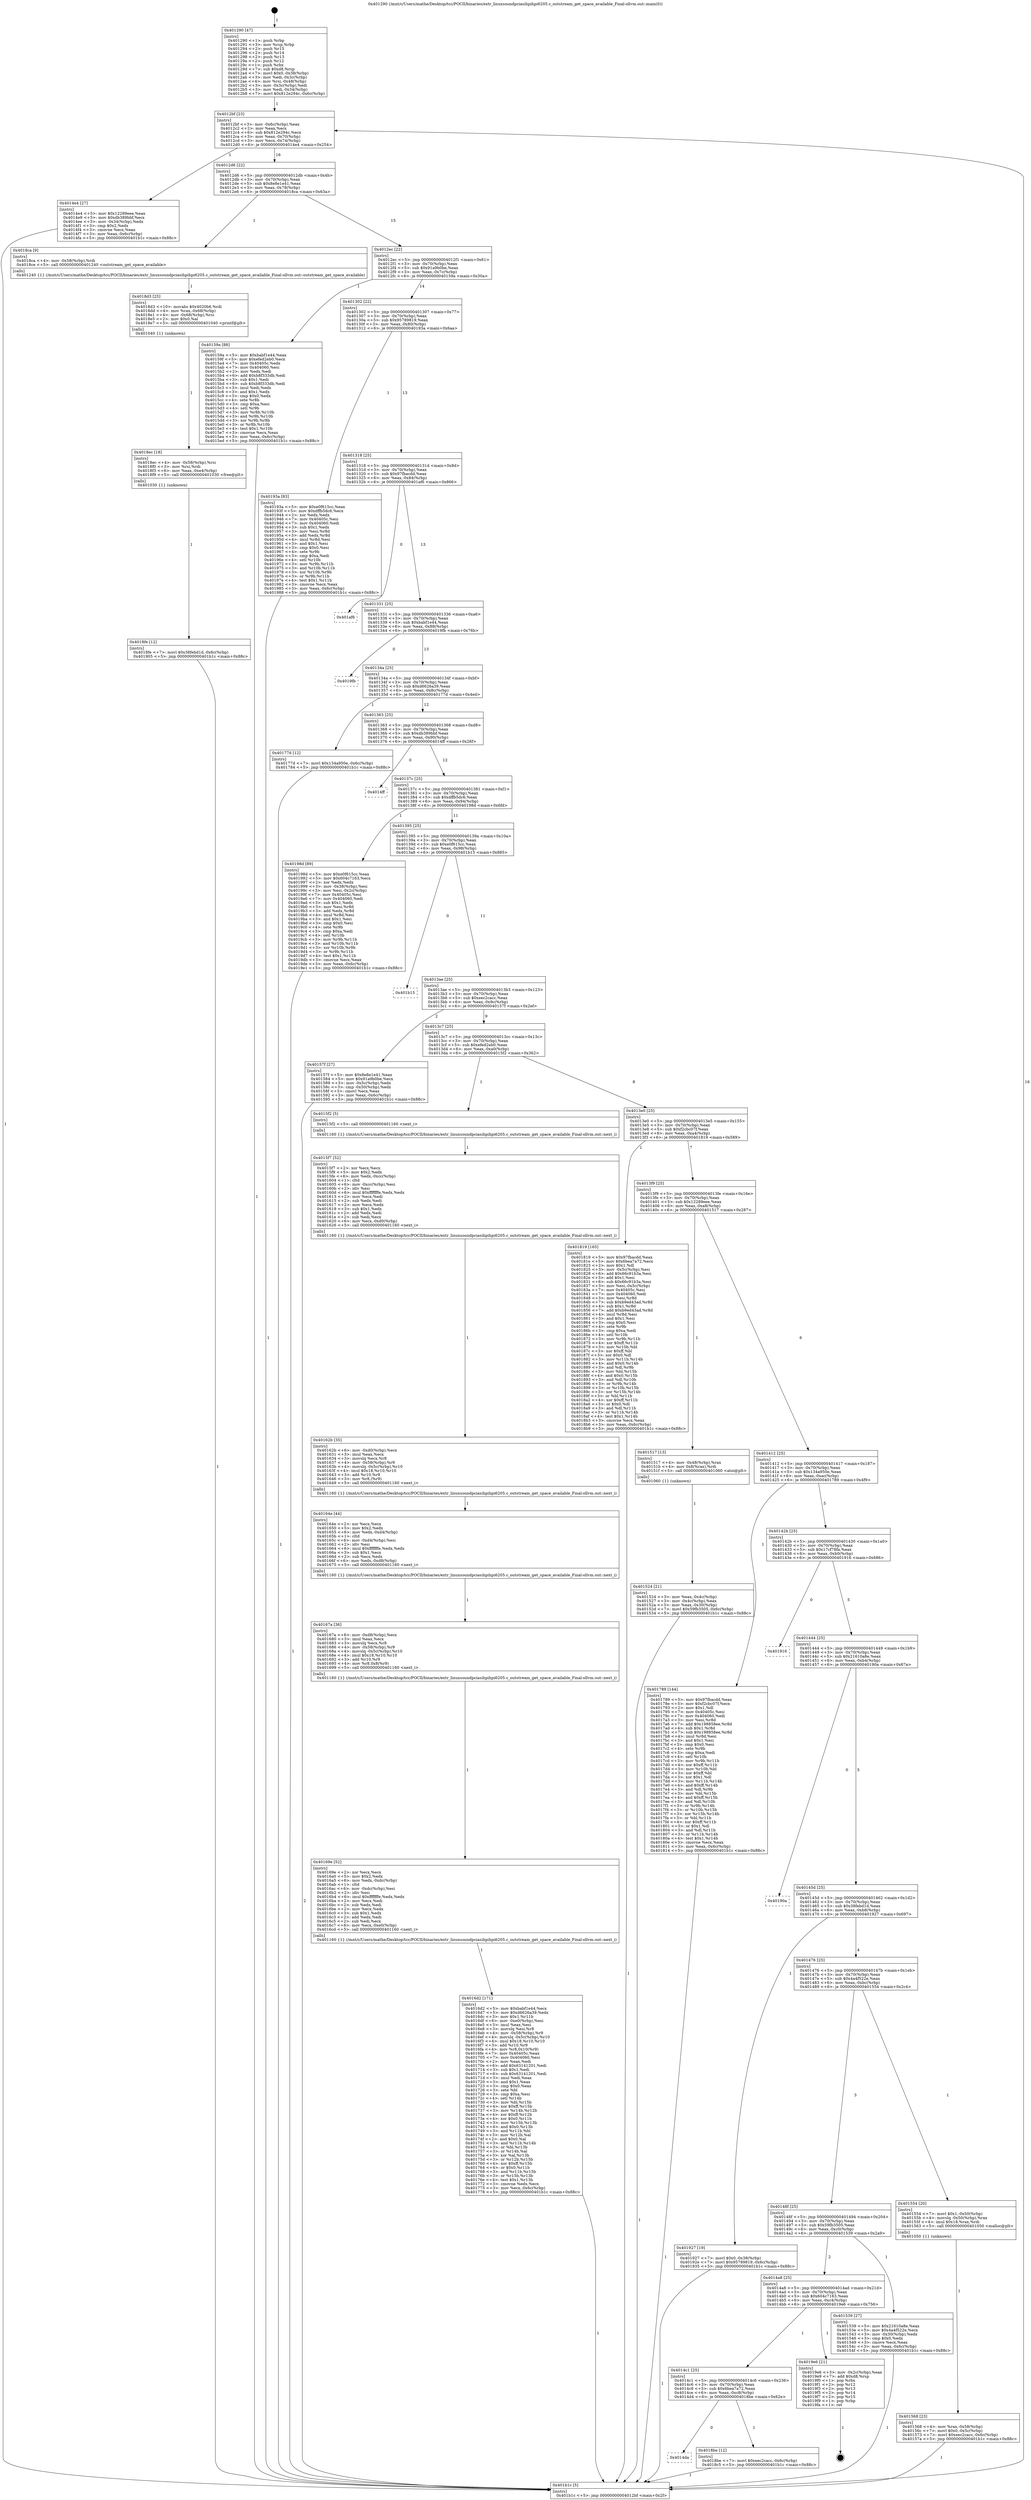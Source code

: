 digraph "0x401290" {
  label = "0x401290 (/mnt/c/Users/mathe/Desktop/tcc/POCII/binaries/extr_linuxsoundpciasihpihpi6205.c_outstream_get_space_available_Final-ollvm.out::main(0))"
  labelloc = "t"
  node[shape=record]

  Entry [label="",width=0.3,height=0.3,shape=circle,fillcolor=black,style=filled]
  "0x4012bf" [label="{
     0x4012bf [23]\l
     | [instrs]\l
     &nbsp;&nbsp;0x4012bf \<+3\>: mov -0x6c(%rbp),%eax\l
     &nbsp;&nbsp;0x4012c2 \<+2\>: mov %eax,%ecx\l
     &nbsp;&nbsp;0x4012c4 \<+6\>: sub $0x812e294c,%ecx\l
     &nbsp;&nbsp;0x4012ca \<+3\>: mov %eax,-0x70(%rbp)\l
     &nbsp;&nbsp;0x4012cd \<+3\>: mov %ecx,-0x74(%rbp)\l
     &nbsp;&nbsp;0x4012d0 \<+6\>: je 00000000004014e4 \<main+0x254\>\l
  }"]
  "0x4014e4" [label="{
     0x4014e4 [27]\l
     | [instrs]\l
     &nbsp;&nbsp;0x4014e4 \<+5\>: mov $0x12289eee,%eax\l
     &nbsp;&nbsp;0x4014e9 \<+5\>: mov $0xdb389bbf,%ecx\l
     &nbsp;&nbsp;0x4014ee \<+3\>: mov -0x34(%rbp),%edx\l
     &nbsp;&nbsp;0x4014f1 \<+3\>: cmp $0x2,%edx\l
     &nbsp;&nbsp;0x4014f4 \<+3\>: cmovne %ecx,%eax\l
     &nbsp;&nbsp;0x4014f7 \<+3\>: mov %eax,-0x6c(%rbp)\l
     &nbsp;&nbsp;0x4014fa \<+5\>: jmp 0000000000401b1c \<main+0x88c\>\l
  }"]
  "0x4012d6" [label="{
     0x4012d6 [22]\l
     | [instrs]\l
     &nbsp;&nbsp;0x4012d6 \<+5\>: jmp 00000000004012db \<main+0x4b\>\l
     &nbsp;&nbsp;0x4012db \<+3\>: mov -0x70(%rbp),%eax\l
     &nbsp;&nbsp;0x4012de \<+5\>: sub $0x8e8e1e41,%eax\l
     &nbsp;&nbsp;0x4012e3 \<+3\>: mov %eax,-0x78(%rbp)\l
     &nbsp;&nbsp;0x4012e6 \<+6\>: je 00000000004018ca \<main+0x63a\>\l
  }"]
  "0x401b1c" [label="{
     0x401b1c [5]\l
     | [instrs]\l
     &nbsp;&nbsp;0x401b1c \<+5\>: jmp 00000000004012bf \<main+0x2f\>\l
  }"]
  "0x401290" [label="{
     0x401290 [47]\l
     | [instrs]\l
     &nbsp;&nbsp;0x401290 \<+1\>: push %rbp\l
     &nbsp;&nbsp;0x401291 \<+3\>: mov %rsp,%rbp\l
     &nbsp;&nbsp;0x401294 \<+2\>: push %r15\l
     &nbsp;&nbsp;0x401296 \<+2\>: push %r14\l
     &nbsp;&nbsp;0x401298 \<+2\>: push %r13\l
     &nbsp;&nbsp;0x40129a \<+2\>: push %r12\l
     &nbsp;&nbsp;0x40129c \<+1\>: push %rbx\l
     &nbsp;&nbsp;0x40129d \<+7\>: sub $0xd8,%rsp\l
     &nbsp;&nbsp;0x4012a4 \<+7\>: movl $0x0,-0x38(%rbp)\l
     &nbsp;&nbsp;0x4012ab \<+3\>: mov %edi,-0x3c(%rbp)\l
     &nbsp;&nbsp;0x4012ae \<+4\>: mov %rsi,-0x48(%rbp)\l
     &nbsp;&nbsp;0x4012b2 \<+3\>: mov -0x3c(%rbp),%edi\l
     &nbsp;&nbsp;0x4012b5 \<+3\>: mov %edi,-0x34(%rbp)\l
     &nbsp;&nbsp;0x4012b8 \<+7\>: movl $0x812e294c,-0x6c(%rbp)\l
  }"]
  Exit [label="",width=0.3,height=0.3,shape=circle,fillcolor=black,style=filled,peripheries=2]
  "0x4018ca" [label="{
     0x4018ca [9]\l
     | [instrs]\l
     &nbsp;&nbsp;0x4018ca \<+4\>: mov -0x58(%rbp),%rdi\l
     &nbsp;&nbsp;0x4018ce \<+5\>: call 0000000000401240 \<outstream_get_space_available\>\l
     | [calls]\l
     &nbsp;&nbsp;0x401240 \{1\} (/mnt/c/Users/mathe/Desktop/tcc/POCII/binaries/extr_linuxsoundpciasihpihpi6205.c_outstream_get_space_available_Final-ollvm.out::outstream_get_space_available)\l
  }"]
  "0x4012ec" [label="{
     0x4012ec [22]\l
     | [instrs]\l
     &nbsp;&nbsp;0x4012ec \<+5\>: jmp 00000000004012f1 \<main+0x61\>\l
     &nbsp;&nbsp;0x4012f1 \<+3\>: mov -0x70(%rbp),%eax\l
     &nbsp;&nbsp;0x4012f4 \<+5\>: sub $0x91a9b0be,%eax\l
     &nbsp;&nbsp;0x4012f9 \<+3\>: mov %eax,-0x7c(%rbp)\l
     &nbsp;&nbsp;0x4012fc \<+6\>: je 000000000040159a \<main+0x30a\>\l
  }"]
  "0x4018fe" [label="{
     0x4018fe [12]\l
     | [instrs]\l
     &nbsp;&nbsp;0x4018fe \<+7\>: movl $0x38febd1d,-0x6c(%rbp)\l
     &nbsp;&nbsp;0x401905 \<+5\>: jmp 0000000000401b1c \<main+0x88c\>\l
  }"]
  "0x40159a" [label="{
     0x40159a [88]\l
     | [instrs]\l
     &nbsp;&nbsp;0x40159a \<+5\>: mov $0xbabf1e44,%eax\l
     &nbsp;&nbsp;0x40159f \<+5\>: mov $0xefed2eb0,%ecx\l
     &nbsp;&nbsp;0x4015a4 \<+7\>: mov 0x40405c,%edx\l
     &nbsp;&nbsp;0x4015ab \<+7\>: mov 0x404060,%esi\l
     &nbsp;&nbsp;0x4015b2 \<+2\>: mov %edx,%edi\l
     &nbsp;&nbsp;0x4015b4 \<+6\>: add $0xb8f333db,%edi\l
     &nbsp;&nbsp;0x4015ba \<+3\>: sub $0x1,%edi\l
     &nbsp;&nbsp;0x4015bd \<+6\>: sub $0xb8f333db,%edi\l
     &nbsp;&nbsp;0x4015c3 \<+3\>: imul %edi,%edx\l
     &nbsp;&nbsp;0x4015c6 \<+3\>: and $0x1,%edx\l
     &nbsp;&nbsp;0x4015c9 \<+3\>: cmp $0x0,%edx\l
     &nbsp;&nbsp;0x4015cc \<+4\>: sete %r8b\l
     &nbsp;&nbsp;0x4015d0 \<+3\>: cmp $0xa,%esi\l
     &nbsp;&nbsp;0x4015d3 \<+4\>: setl %r9b\l
     &nbsp;&nbsp;0x4015d7 \<+3\>: mov %r8b,%r10b\l
     &nbsp;&nbsp;0x4015da \<+3\>: and %r9b,%r10b\l
     &nbsp;&nbsp;0x4015dd \<+3\>: xor %r9b,%r8b\l
     &nbsp;&nbsp;0x4015e0 \<+3\>: or %r8b,%r10b\l
     &nbsp;&nbsp;0x4015e3 \<+4\>: test $0x1,%r10b\l
     &nbsp;&nbsp;0x4015e7 \<+3\>: cmovne %ecx,%eax\l
     &nbsp;&nbsp;0x4015ea \<+3\>: mov %eax,-0x6c(%rbp)\l
     &nbsp;&nbsp;0x4015ed \<+5\>: jmp 0000000000401b1c \<main+0x88c\>\l
  }"]
  "0x401302" [label="{
     0x401302 [22]\l
     | [instrs]\l
     &nbsp;&nbsp;0x401302 \<+5\>: jmp 0000000000401307 \<main+0x77\>\l
     &nbsp;&nbsp;0x401307 \<+3\>: mov -0x70(%rbp),%eax\l
     &nbsp;&nbsp;0x40130a \<+5\>: sub $0x95789819,%eax\l
     &nbsp;&nbsp;0x40130f \<+3\>: mov %eax,-0x80(%rbp)\l
     &nbsp;&nbsp;0x401312 \<+6\>: je 000000000040193a \<main+0x6aa\>\l
  }"]
  "0x4018ec" [label="{
     0x4018ec [18]\l
     | [instrs]\l
     &nbsp;&nbsp;0x4018ec \<+4\>: mov -0x58(%rbp),%rsi\l
     &nbsp;&nbsp;0x4018f0 \<+3\>: mov %rsi,%rdi\l
     &nbsp;&nbsp;0x4018f3 \<+6\>: mov %eax,-0xe4(%rbp)\l
     &nbsp;&nbsp;0x4018f9 \<+5\>: call 0000000000401030 \<free@plt\>\l
     | [calls]\l
     &nbsp;&nbsp;0x401030 \{1\} (unknown)\l
  }"]
  "0x40193a" [label="{
     0x40193a [83]\l
     | [instrs]\l
     &nbsp;&nbsp;0x40193a \<+5\>: mov $0xe0f615cc,%eax\l
     &nbsp;&nbsp;0x40193f \<+5\>: mov $0xdffb5dc6,%ecx\l
     &nbsp;&nbsp;0x401944 \<+2\>: xor %edx,%edx\l
     &nbsp;&nbsp;0x401946 \<+7\>: mov 0x40405c,%esi\l
     &nbsp;&nbsp;0x40194d \<+7\>: mov 0x404060,%edi\l
     &nbsp;&nbsp;0x401954 \<+3\>: sub $0x1,%edx\l
     &nbsp;&nbsp;0x401957 \<+3\>: mov %esi,%r8d\l
     &nbsp;&nbsp;0x40195a \<+3\>: add %edx,%r8d\l
     &nbsp;&nbsp;0x40195d \<+4\>: imul %r8d,%esi\l
     &nbsp;&nbsp;0x401961 \<+3\>: and $0x1,%esi\l
     &nbsp;&nbsp;0x401964 \<+3\>: cmp $0x0,%esi\l
     &nbsp;&nbsp;0x401967 \<+4\>: sete %r9b\l
     &nbsp;&nbsp;0x40196b \<+3\>: cmp $0xa,%edi\l
     &nbsp;&nbsp;0x40196e \<+4\>: setl %r10b\l
     &nbsp;&nbsp;0x401972 \<+3\>: mov %r9b,%r11b\l
     &nbsp;&nbsp;0x401975 \<+3\>: and %r10b,%r11b\l
     &nbsp;&nbsp;0x401978 \<+3\>: xor %r10b,%r9b\l
     &nbsp;&nbsp;0x40197b \<+3\>: or %r9b,%r11b\l
     &nbsp;&nbsp;0x40197e \<+4\>: test $0x1,%r11b\l
     &nbsp;&nbsp;0x401982 \<+3\>: cmovne %ecx,%eax\l
     &nbsp;&nbsp;0x401985 \<+3\>: mov %eax,-0x6c(%rbp)\l
     &nbsp;&nbsp;0x401988 \<+5\>: jmp 0000000000401b1c \<main+0x88c\>\l
  }"]
  "0x401318" [label="{
     0x401318 [25]\l
     | [instrs]\l
     &nbsp;&nbsp;0x401318 \<+5\>: jmp 000000000040131d \<main+0x8d\>\l
     &nbsp;&nbsp;0x40131d \<+3\>: mov -0x70(%rbp),%eax\l
     &nbsp;&nbsp;0x401320 \<+5\>: sub $0x97fbacdd,%eax\l
     &nbsp;&nbsp;0x401325 \<+6\>: mov %eax,-0x84(%rbp)\l
     &nbsp;&nbsp;0x40132b \<+6\>: je 0000000000401af6 \<main+0x866\>\l
  }"]
  "0x4018d3" [label="{
     0x4018d3 [25]\l
     | [instrs]\l
     &nbsp;&nbsp;0x4018d3 \<+10\>: movabs $0x4020b6,%rdi\l
     &nbsp;&nbsp;0x4018dd \<+4\>: mov %rax,-0x68(%rbp)\l
     &nbsp;&nbsp;0x4018e1 \<+4\>: mov -0x68(%rbp),%rsi\l
     &nbsp;&nbsp;0x4018e5 \<+2\>: mov $0x0,%al\l
     &nbsp;&nbsp;0x4018e7 \<+5\>: call 0000000000401040 \<printf@plt\>\l
     | [calls]\l
     &nbsp;&nbsp;0x401040 \{1\} (unknown)\l
  }"]
  "0x401af6" [label="{
     0x401af6\l
  }", style=dashed]
  "0x401331" [label="{
     0x401331 [25]\l
     | [instrs]\l
     &nbsp;&nbsp;0x401331 \<+5\>: jmp 0000000000401336 \<main+0xa6\>\l
     &nbsp;&nbsp;0x401336 \<+3\>: mov -0x70(%rbp),%eax\l
     &nbsp;&nbsp;0x401339 \<+5\>: sub $0xbabf1e44,%eax\l
     &nbsp;&nbsp;0x40133e \<+6\>: mov %eax,-0x88(%rbp)\l
     &nbsp;&nbsp;0x401344 \<+6\>: je 00000000004019fb \<main+0x76b\>\l
  }"]
  "0x4014da" [label="{
     0x4014da\l
  }", style=dashed]
  "0x4019fb" [label="{
     0x4019fb\l
  }", style=dashed]
  "0x40134a" [label="{
     0x40134a [25]\l
     | [instrs]\l
     &nbsp;&nbsp;0x40134a \<+5\>: jmp 000000000040134f \<main+0xbf\>\l
     &nbsp;&nbsp;0x40134f \<+3\>: mov -0x70(%rbp),%eax\l
     &nbsp;&nbsp;0x401352 \<+5\>: sub $0xd6626a39,%eax\l
     &nbsp;&nbsp;0x401357 \<+6\>: mov %eax,-0x8c(%rbp)\l
     &nbsp;&nbsp;0x40135d \<+6\>: je 000000000040177d \<main+0x4ed\>\l
  }"]
  "0x4018be" [label="{
     0x4018be [12]\l
     | [instrs]\l
     &nbsp;&nbsp;0x4018be \<+7\>: movl $0xeec2cacc,-0x6c(%rbp)\l
     &nbsp;&nbsp;0x4018c5 \<+5\>: jmp 0000000000401b1c \<main+0x88c\>\l
  }"]
  "0x40177d" [label="{
     0x40177d [12]\l
     | [instrs]\l
     &nbsp;&nbsp;0x40177d \<+7\>: movl $0x134a950e,-0x6c(%rbp)\l
     &nbsp;&nbsp;0x401784 \<+5\>: jmp 0000000000401b1c \<main+0x88c\>\l
  }"]
  "0x401363" [label="{
     0x401363 [25]\l
     | [instrs]\l
     &nbsp;&nbsp;0x401363 \<+5\>: jmp 0000000000401368 \<main+0xd8\>\l
     &nbsp;&nbsp;0x401368 \<+3\>: mov -0x70(%rbp),%eax\l
     &nbsp;&nbsp;0x40136b \<+5\>: sub $0xdb389bbf,%eax\l
     &nbsp;&nbsp;0x401370 \<+6\>: mov %eax,-0x90(%rbp)\l
     &nbsp;&nbsp;0x401376 \<+6\>: je 00000000004014ff \<main+0x26f\>\l
  }"]
  "0x4014c1" [label="{
     0x4014c1 [25]\l
     | [instrs]\l
     &nbsp;&nbsp;0x4014c1 \<+5\>: jmp 00000000004014c6 \<main+0x236\>\l
     &nbsp;&nbsp;0x4014c6 \<+3\>: mov -0x70(%rbp),%eax\l
     &nbsp;&nbsp;0x4014c9 \<+5\>: sub $0x6bea7a72,%eax\l
     &nbsp;&nbsp;0x4014ce \<+6\>: mov %eax,-0xc8(%rbp)\l
     &nbsp;&nbsp;0x4014d4 \<+6\>: je 00000000004018be \<main+0x62e\>\l
  }"]
  "0x4014ff" [label="{
     0x4014ff\l
  }", style=dashed]
  "0x40137c" [label="{
     0x40137c [25]\l
     | [instrs]\l
     &nbsp;&nbsp;0x40137c \<+5\>: jmp 0000000000401381 \<main+0xf1\>\l
     &nbsp;&nbsp;0x401381 \<+3\>: mov -0x70(%rbp),%eax\l
     &nbsp;&nbsp;0x401384 \<+5\>: sub $0xdffb5dc6,%eax\l
     &nbsp;&nbsp;0x401389 \<+6\>: mov %eax,-0x94(%rbp)\l
     &nbsp;&nbsp;0x40138f \<+6\>: je 000000000040198d \<main+0x6fd\>\l
  }"]
  "0x4019e6" [label="{
     0x4019e6 [21]\l
     | [instrs]\l
     &nbsp;&nbsp;0x4019e6 \<+3\>: mov -0x2c(%rbp),%eax\l
     &nbsp;&nbsp;0x4019e9 \<+7\>: add $0xd8,%rsp\l
     &nbsp;&nbsp;0x4019f0 \<+1\>: pop %rbx\l
     &nbsp;&nbsp;0x4019f1 \<+2\>: pop %r12\l
     &nbsp;&nbsp;0x4019f3 \<+2\>: pop %r13\l
     &nbsp;&nbsp;0x4019f5 \<+2\>: pop %r14\l
     &nbsp;&nbsp;0x4019f7 \<+2\>: pop %r15\l
     &nbsp;&nbsp;0x4019f9 \<+1\>: pop %rbp\l
     &nbsp;&nbsp;0x4019fa \<+1\>: ret\l
  }"]
  "0x40198d" [label="{
     0x40198d [89]\l
     | [instrs]\l
     &nbsp;&nbsp;0x40198d \<+5\>: mov $0xe0f615cc,%eax\l
     &nbsp;&nbsp;0x401992 \<+5\>: mov $0x604c7163,%ecx\l
     &nbsp;&nbsp;0x401997 \<+2\>: xor %edx,%edx\l
     &nbsp;&nbsp;0x401999 \<+3\>: mov -0x38(%rbp),%esi\l
     &nbsp;&nbsp;0x40199c \<+3\>: mov %esi,-0x2c(%rbp)\l
     &nbsp;&nbsp;0x40199f \<+7\>: mov 0x40405c,%esi\l
     &nbsp;&nbsp;0x4019a6 \<+7\>: mov 0x404060,%edi\l
     &nbsp;&nbsp;0x4019ad \<+3\>: sub $0x1,%edx\l
     &nbsp;&nbsp;0x4019b0 \<+3\>: mov %esi,%r8d\l
     &nbsp;&nbsp;0x4019b3 \<+3\>: add %edx,%r8d\l
     &nbsp;&nbsp;0x4019b6 \<+4\>: imul %r8d,%esi\l
     &nbsp;&nbsp;0x4019ba \<+3\>: and $0x1,%esi\l
     &nbsp;&nbsp;0x4019bd \<+3\>: cmp $0x0,%esi\l
     &nbsp;&nbsp;0x4019c0 \<+4\>: sete %r9b\l
     &nbsp;&nbsp;0x4019c4 \<+3\>: cmp $0xa,%edi\l
     &nbsp;&nbsp;0x4019c7 \<+4\>: setl %r10b\l
     &nbsp;&nbsp;0x4019cb \<+3\>: mov %r9b,%r11b\l
     &nbsp;&nbsp;0x4019ce \<+3\>: and %r10b,%r11b\l
     &nbsp;&nbsp;0x4019d1 \<+3\>: xor %r10b,%r9b\l
     &nbsp;&nbsp;0x4019d4 \<+3\>: or %r9b,%r11b\l
     &nbsp;&nbsp;0x4019d7 \<+4\>: test $0x1,%r11b\l
     &nbsp;&nbsp;0x4019db \<+3\>: cmovne %ecx,%eax\l
     &nbsp;&nbsp;0x4019de \<+3\>: mov %eax,-0x6c(%rbp)\l
     &nbsp;&nbsp;0x4019e1 \<+5\>: jmp 0000000000401b1c \<main+0x88c\>\l
  }"]
  "0x401395" [label="{
     0x401395 [25]\l
     | [instrs]\l
     &nbsp;&nbsp;0x401395 \<+5\>: jmp 000000000040139a \<main+0x10a\>\l
     &nbsp;&nbsp;0x40139a \<+3\>: mov -0x70(%rbp),%eax\l
     &nbsp;&nbsp;0x40139d \<+5\>: sub $0xe0f615cc,%eax\l
     &nbsp;&nbsp;0x4013a2 \<+6\>: mov %eax,-0x98(%rbp)\l
     &nbsp;&nbsp;0x4013a8 \<+6\>: je 0000000000401b15 \<main+0x885\>\l
  }"]
  "0x4016d2" [label="{
     0x4016d2 [171]\l
     | [instrs]\l
     &nbsp;&nbsp;0x4016d2 \<+5\>: mov $0xbabf1e44,%ecx\l
     &nbsp;&nbsp;0x4016d7 \<+5\>: mov $0xd6626a39,%edx\l
     &nbsp;&nbsp;0x4016dc \<+3\>: mov $0x1,%r11b\l
     &nbsp;&nbsp;0x4016df \<+6\>: mov -0xe0(%rbp),%esi\l
     &nbsp;&nbsp;0x4016e5 \<+3\>: imul %eax,%esi\l
     &nbsp;&nbsp;0x4016e8 \<+3\>: movslq %esi,%r8\l
     &nbsp;&nbsp;0x4016eb \<+4\>: mov -0x58(%rbp),%r9\l
     &nbsp;&nbsp;0x4016ef \<+4\>: movslq -0x5c(%rbp),%r10\l
     &nbsp;&nbsp;0x4016f3 \<+4\>: imul $0x18,%r10,%r10\l
     &nbsp;&nbsp;0x4016f7 \<+3\>: add %r10,%r9\l
     &nbsp;&nbsp;0x4016fa \<+4\>: mov %r8,0x10(%r9)\l
     &nbsp;&nbsp;0x4016fe \<+7\>: mov 0x40405c,%eax\l
     &nbsp;&nbsp;0x401705 \<+7\>: mov 0x404060,%esi\l
     &nbsp;&nbsp;0x40170c \<+2\>: mov %eax,%edi\l
     &nbsp;&nbsp;0x40170e \<+6\>: add $0x63141201,%edi\l
     &nbsp;&nbsp;0x401714 \<+3\>: sub $0x1,%edi\l
     &nbsp;&nbsp;0x401717 \<+6\>: sub $0x63141201,%edi\l
     &nbsp;&nbsp;0x40171d \<+3\>: imul %edi,%eax\l
     &nbsp;&nbsp;0x401720 \<+3\>: and $0x1,%eax\l
     &nbsp;&nbsp;0x401723 \<+3\>: cmp $0x0,%eax\l
     &nbsp;&nbsp;0x401726 \<+3\>: sete %bl\l
     &nbsp;&nbsp;0x401729 \<+3\>: cmp $0xa,%esi\l
     &nbsp;&nbsp;0x40172c \<+4\>: setl %r14b\l
     &nbsp;&nbsp;0x401730 \<+3\>: mov %bl,%r15b\l
     &nbsp;&nbsp;0x401733 \<+4\>: xor $0xff,%r15b\l
     &nbsp;&nbsp;0x401737 \<+3\>: mov %r14b,%r12b\l
     &nbsp;&nbsp;0x40173a \<+4\>: xor $0xff,%r12b\l
     &nbsp;&nbsp;0x40173e \<+4\>: xor $0x0,%r11b\l
     &nbsp;&nbsp;0x401742 \<+3\>: mov %r15b,%r13b\l
     &nbsp;&nbsp;0x401745 \<+4\>: and $0x0,%r13b\l
     &nbsp;&nbsp;0x401749 \<+3\>: and %r11b,%bl\l
     &nbsp;&nbsp;0x40174c \<+3\>: mov %r12b,%al\l
     &nbsp;&nbsp;0x40174f \<+2\>: and $0x0,%al\l
     &nbsp;&nbsp;0x401751 \<+3\>: and %r11b,%r14b\l
     &nbsp;&nbsp;0x401754 \<+3\>: or %bl,%r13b\l
     &nbsp;&nbsp;0x401757 \<+3\>: or %r14b,%al\l
     &nbsp;&nbsp;0x40175a \<+3\>: xor %al,%r13b\l
     &nbsp;&nbsp;0x40175d \<+3\>: or %r12b,%r15b\l
     &nbsp;&nbsp;0x401760 \<+4\>: xor $0xff,%r15b\l
     &nbsp;&nbsp;0x401764 \<+4\>: or $0x0,%r11b\l
     &nbsp;&nbsp;0x401768 \<+3\>: and %r11b,%r15b\l
     &nbsp;&nbsp;0x40176b \<+3\>: or %r15b,%r13b\l
     &nbsp;&nbsp;0x40176e \<+4\>: test $0x1,%r13b\l
     &nbsp;&nbsp;0x401772 \<+3\>: cmovne %edx,%ecx\l
     &nbsp;&nbsp;0x401775 \<+3\>: mov %ecx,-0x6c(%rbp)\l
     &nbsp;&nbsp;0x401778 \<+5\>: jmp 0000000000401b1c \<main+0x88c\>\l
  }"]
  "0x401b15" [label="{
     0x401b15\l
  }", style=dashed]
  "0x4013ae" [label="{
     0x4013ae [25]\l
     | [instrs]\l
     &nbsp;&nbsp;0x4013ae \<+5\>: jmp 00000000004013b3 \<main+0x123\>\l
     &nbsp;&nbsp;0x4013b3 \<+3\>: mov -0x70(%rbp),%eax\l
     &nbsp;&nbsp;0x4013b6 \<+5\>: sub $0xeec2cacc,%eax\l
     &nbsp;&nbsp;0x4013bb \<+6\>: mov %eax,-0x9c(%rbp)\l
     &nbsp;&nbsp;0x4013c1 \<+6\>: je 000000000040157f \<main+0x2ef\>\l
  }"]
  "0x40169e" [label="{
     0x40169e [52]\l
     | [instrs]\l
     &nbsp;&nbsp;0x40169e \<+2\>: xor %ecx,%ecx\l
     &nbsp;&nbsp;0x4016a0 \<+5\>: mov $0x2,%edx\l
     &nbsp;&nbsp;0x4016a5 \<+6\>: mov %edx,-0xdc(%rbp)\l
     &nbsp;&nbsp;0x4016ab \<+1\>: cltd\l
     &nbsp;&nbsp;0x4016ac \<+6\>: mov -0xdc(%rbp),%esi\l
     &nbsp;&nbsp;0x4016b2 \<+2\>: idiv %esi\l
     &nbsp;&nbsp;0x4016b4 \<+6\>: imul $0xfffffffe,%edx,%edx\l
     &nbsp;&nbsp;0x4016ba \<+2\>: mov %ecx,%edi\l
     &nbsp;&nbsp;0x4016bc \<+2\>: sub %edx,%edi\l
     &nbsp;&nbsp;0x4016be \<+2\>: mov %ecx,%edx\l
     &nbsp;&nbsp;0x4016c0 \<+3\>: sub $0x1,%edx\l
     &nbsp;&nbsp;0x4016c3 \<+2\>: add %edx,%edi\l
     &nbsp;&nbsp;0x4016c5 \<+2\>: sub %edi,%ecx\l
     &nbsp;&nbsp;0x4016c7 \<+6\>: mov %ecx,-0xe0(%rbp)\l
     &nbsp;&nbsp;0x4016cd \<+5\>: call 0000000000401160 \<next_i\>\l
     | [calls]\l
     &nbsp;&nbsp;0x401160 \{1\} (/mnt/c/Users/mathe/Desktop/tcc/POCII/binaries/extr_linuxsoundpciasihpihpi6205.c_outstream_get_space_available_Final-ollvm.out::next_i)\l
  }"]
  "0x40157f" [label="{
     0x40157f [27]\l
     | [instrs]\l
     &nbsp;&nbsp;0x40157f \<+5\>: mov $0x8e8e1e41,%eax\l
     &nbsp;&nbsp;0x401584 \<+5\>: mov $0x91a9b0be,%ecx\l
     &nbsp;&nbsp;0x401589 \<+3\>: mov -0x5c(%rbp),%edx\l
     &nbsp;&nbsp;0x40158c \<+3\>: cmp -0x50(%rbp),%edx\l
     &nbsp;&nbsp;0x40158f \<+3\>: cmovl %ecx,%eax\l
     &nbsp;&nbsp;0x401592 \<+3\>: mov %eax,-0x6c(%rbp)\l
     &nbsp;&nbsp;0x401595 \<+5\>: jmp 0000000000401b1c \<main+0x88c\>\l
  }"]
  "0x4013c7" [label="{
     0x4013c7 [25]\l
     | [instrs]\l
     &nbsp;&nbsp;0x4013c7 \<+5\>: jmp 00000000004013cc \<main+0x13c\>\l
     &nbsp;&nbsp;0x4013cc \<+3\>: mov -0x70(%rbp),%eax\l
     &nbsp;&nbsp;0x4013cf \<+5\>: sub $0xefed2eb0,%eax\l
     &nbsp;&nbsp;0x4013d4 \<+6\>: mov %eax,-0xa0(%rbp)\l
     &nbsp;&nbsp;0x4013da \<+6\>: je 00000000004015f2 \<main+0x362\>\l
  }"]
  "0x40167a" [label="{
     0x40167a [36]\l
     | [instrs]\l
     &nbsp;&nbsp;0x40167a \<+6\>: mov -0xd8(%rbp),%ecx\l
     &nbsp;&nbsp;0x401680 \<+3\>: imul %eax,%ecx\l
     &nbsp;&nbsp;0x401683 \<+3\>: movslq %ecx,%r8\l
     &nbsp;&nbsp;0x401686 \<+4\>: mov -0x58(%rbp),%r9\l
     &nbsp;&nbsp;0x40168a \<+4\>: movslq -0x5c(%rbp),%r10\l
     &nbsp;&nbsp;0x40168e \<+4\>: imul $0x18,%r10,%r10\l
     &nbsp;&nbsp;0x401692 \<+3\>: add %r10,%r9\l
     &nbsp;&nbsp;0x401695 \<+4\>: mov %r8,0x8(%r9)\l
     &nbsp;&nbsp;0x401699 \<+5\>: call 0000000000401160 \<next_i\>\l
     | [calls]\l
     &nbsp;&nbsp;0x401160 \{1\} (/mnt/c/Users/mathe/Desktop/tcc/POCII/binaries/extr_linuxsoundpciasihpihpi6205.c_outstream_get_space_available_Final-ollvm.out::next_i)\l
  }"]
  "0x4015f2" [label="{
     0x4015f2 [5]\l
     | [instrs]\l
     &nbsp;&nbsp;0x4015f2 \<+5\>: call 0000000000401160 \<next_i\>\l
     | [calls]\l
     &nbsp;&nbsp;0x401160 \{1\} (/mnt/c/Users/mathe/Desktop/tcc/POCII/binaries/extr_linuxsoundpciasihpihpi6205.c_outstream_get_space_available_Final-ollvm.out::next_i)\l
  }"]
  "0x4013e0" [label="{
     0x4013e0 [25]\l
     | [instrs]\l
     &nbsp;&nbsp;0x4013e0 \<+5\>: jmp 00000000004013e5 \<main+0x155\>\l
     &nbsp;&nbsp;0x4013e5 \<+3\>: mov -0x70(%rbp),%eax\l
     &nbsp;&nbsp;0x4013e8 \<+5\>: sub $0xf2cbc07f,%eax\l
     &nbsp;&nbsp;0x4013ed \<+6\>: mov %eax,-0xa4(%rbp)\l
     &nbsp;&nbsp;0x4013f3 \<+6\>: je 0000000000401819 \<main+0x589\>\l
  }"]
  "0x40164e" [label="{
     0x40164e [44]\l
     | [instrs]\l
     &nbsp;&nbsp;0x40164e \<+2\>: xor %ecx,%ecx\l
     &nbsp;&nbsp;0x401650 \<+5\>: mov $0x2,%edx\l
     &nbsp;&nbsp;0x401655 \<+6\>: mov %edx,-0xd4(%rbp)\l
     &nbsp;&nbsp;0x40165b \<+1\>: cltd\l
     &nbsp;&nbsp;0x40165c \<+6\>: mov -0xd4(%rbp),%esi\l
     &nbsp;&nbsp;0x401662 \<+2\>: idiv %esi\l
     &nbsp;&nbsp;0x401664 \<+6\>: imul $0xfffffffe,%edx,%edx\l
     &nbsp;&nbsp;0x40166a \<+3\>: sub $0x1,%ecx\l
     &nbsp;&nbsp;0x40166d \<+2\>: sub %ecx,%edx\l
     &nbsp;&nbsp;0x40166f \<+6\>: mov %edx,-0xd8(%rbp)\l
     &nbsp;&nbsp;0x401675 \<+5\>: call 0000000000401160 \<next_i\>\l
     | [calls]\l
     &nbsp;&nbsp;0x401160 \{1\} (/mnt/c/Users/mathe/Desktop/tcc/POCII/binaries/extr_linuxsoundpciasihpihpi6205.c_outstream_get_space_available_Final-ollvm.out::next_i)\l
  }"]
  "0x401819" [label="{
     0x401819 [165]\l
     | [instrs]\l
     &nbsp;&nbsp;0x401819 \<+5\>: mov $0x97fbacdd,%eax\l
     &nbsp;&nbsp;0x40181e \<+5\>: mov $0x6bea7a72,%ecx\l
     &nbsp;&nbsp;0x401823 \<+2\>: mov $0x1,%dl\l
     &nbsp;&nbsp;0x401825 \<+3\>: mov -0x5c(%rbp),%esi\l
     &nbsp;&nbsp;0x401828 \<+6\>: add $0x66c91b3a,%esi\l
     &nbsp;&nbsp;0x40182e \<+3\>: add $0x1,%esi\l
     &nbsp;&nbsp;0x401831 \<+6\>: sub $0x66c91b3a,%esi\l
     &nbsp;&nbsp;0x401837 \<+3\>: mov %esi,-0x5c(%rbp)\l
     &nbsp;&nbsp;0x40183a \<+7\>: mov 0x40405c,%esi\l
     &nbsp;&nbsp;0x401841 \<+7\>: mov 0x404060,%edi\l
     &nbsp;&nbsp;0x401848 \<+3\>: mov %esi,%r8d\l
     &nbsp;&nbsp;0x40184b \<+7\>: sub $0xb9ed43ad,%r8d\l
     &nbsp;&nbsp;0x401852 \<+4\>: sub $0x1,%r8d\l
     &nbsp;&nbsp;0x401856 \<+7\>: add $0xb9ed43ad,%r8d\l
     &nbsp;&nbsp;0x40185d \<+4\>: imul %r8d,%esi\l
     &nbsp;&nbsp;0x401861 \<+3\>: and $0x1,%esi\l
     &nbsp;&nbsp;0x401864 \<+3\>: cmp $0x0,%esi\l
     &nbsp;&nbsp;0x401867 \<+4\>: sete %r9b\l
     &nbsp;&nbsp;0x40186b \<+3\>: cmp $0xa,%edi\l
     &nbsp;&nbsp;0x40186e \<+4\>: setl %r10b\l
     &nbsp;&nbsp;0x401872 \<+3\>: mov %r9b,%r11b\l
     &nbsp;&nbsp;0x401875 \<+4\>: xor $0xff,%r11b\l
     &nbsp;&nbsp;0x401879 \<+3\>: mov %r10b,%bl\l
     &nbsp;&nbsp;0x40187c \<+3\>: xor $0xff,%bl\l
     &nbsp;&nbsp;0x40187f \<+3\>: xor $0x0,%dl\l
     &nbsp;&nbsp;0x401882 \<+3\>: mov %r11b,%r14b\l
     &nbsp;&nbsp;0x401885 \<+4\>: and $0x0,%r14b\l
     &nbsp;&nbsp;0x401889 \<+3\>: and %dl,%r9b\l
     &nbsp;&nbsp;0x40188c \<+3\>: mov %bl,%r15b\l
     &nbsp;&nbsp;0x40188f \<+4\>: and $0x0,%r15b\l
     &nbsp;&nbsp;0x401893 \<+3\>: and %dl,%r10b\l
     &nbsp;&nbsp;0x401896 \<+3\>: or %r9b,%r14b\l
     &nbsp;&nbsp;0x401899 \<+3\>: or %r10b,%r15b\l
     &nbsp;&nbsp;0x40189c \<+3\>: xor %r15b,%r14b\l
     &nbsp;&nbsp;0x40189f \<+3\>: or %bl,%r11b\l
     &nbsp;&nbsp;0x4018a2 \<+4\>: xor $0xff,%r11b\l
     &nbsp;&nbsp;0x4018a6 \<+3\>: or $0x0,%dl\l
     &nbsp;&nbsp;0x4018a9 \<+3\>: and %dl,%r11b\l
     &nbsp;&nbsp;0x4018ac \<+3\>: or %r11b,%r14b\l
     &nbsp;&nbsp;0x4018af \<+4\>: test $0x1,%r14b\l
     &nbsp;&nbsp;0x4018b3 \<+3\>: cmovne %ecx,%eax\l
     &nbsp;&nbsp;0x4018b6 \<+3\>: mov %eax,-0x6c(%rbp)\l
     &nbsp;&nbsp;0x4018b9 \<+5\>: jmp 0000000000401b1c \<main+0x88c\>\l
  }"]
  "0x4013f9" [label="{
     0x4013f9 [25]\l
     | [instrs]\l
     &nbsp;&nbsp;0x4013f9 \<+5\>: jmp 00000000004013fe \<main+0x16e\>\l
     &nbsp;&nbsp;0x4013fe \<+3\>: mov -0x70(%rbp),%eax\l
     &nbsp;&nbsp;0x401401 \<+5\>: sub $0x12289eee,%eax\l
     &nbsp;&nbsp;0x401406 \<+6\>: mov %eax,-0xa8(%rbp)\l
     &nbsp;&nbsp;0x40140c \<+6\>: je 0000000000401517 \<main+0x287\>\l
  }"]
  "0x40162b" [label="{
     0x40162b [35]\l
     | [instrs]\l
     &nbsp;&nbsp;0x40162b \<+6\>: mov -0xd0(%rbp),%ecx\l
     &nbsp;&nbsp;0x401631 \<+3\>: imul %eax,%ecx\l
     &nbsp;&nbsp;0x401634 \<+3\>: movslq %ecx,%r8\l
     &nbsp;&nbsp;0x401637 \<+4\>: mov -0x58(%rbp),%r9\l
     &nbsp;&nbsp;0x40163b \<+4\>: movslq -0x5c(%rbp),%r10\l
     &nbsp;&nbsp;0x40163f \<+4\>: imul $0x18,%r10,%r10\l
     &nbsp;&nbsp;0x401643 \<+3\>: add %r10,%r9\l
     &nbsp;&nbsp;0x401646 \<+3\>: mov %r8,(%r9)\l
     &nbsp;&nbsp;0x401649 \<+5\>: call 0000000000401160 \<next_i\>\l
     | [calls]\l
     &nbsp;&nbsp;0x401160 \{1\} (/mnt/c/Users/mathe/Desktop/tcc/POCII/binaries/extr_linuxsoundpciasihpihpi6205.c_outstream_get_space_available_Final-ollvm.out::next_i)\l
  }"]
  "0x401517" [label="{
     0x401517 [13]\l
     | [instrs]\l
     &nbsp;&nbsp;0x401517 \<+4\>: mov -0x48(%rbp),%rax\l
     &nbsp;&nbsp;0x40151b \<+4\>: mov 0x8(%rax),%rdi\l
     &nbsp;&nbsp;0x40151f \<+5\>: call 0000000000401060 \<atoi@plt\>\l
     | [calls]\l
     &nbsp;&nbsp;0x401060 \{1\} (unknown)\l
  }"]
  "0x401412" [label="{
     0x401412 [25]\l
     | [instrs]\l
     &nbsp;&nbsp;0x401412 \<+5\>: jmp 0000000000401417 \<main+0x187\>\l
     &nbsp;&nbsp;0x401417 \<+3\>: mov -0x70(%rbp),%eax\l
     &nbsp;&nbsp;0x40141a \<+5\>: sub $0x134a950e,%eax\l
     &nbsp;&nbsp;0x40141f \<+6\>: mov %eax,-0xac(%rbp)\l
     &nbsp;&nbsp;0x401425 \<+6\>: je 0000000000401789 \<main+0x4f9\>\l
  }"]
  "0x401524" [label="{
     0x401524 [21]\l
     | [instrs]\l
     &nbsp;&nbsp;0x401524 \<+3\>: mov %eax,-0x4c(%rbp)\l
     &nbsp;&nbsp;0x401527 \<+3\>: mov -0x4c(%rbp),%eax\l
     &nbsp;&nbsp;0x40152a \<+3\>: mov %eax,-0x30(%rbp)\l
     &nbsp;&nbsp;0x40152d \<+7\>: movl $0x59fb3505,-0x6c(%rbp)\l
     &nbsp;&nbsp;0x401534 \<+5\>: jmp 0000000000401b1c \<main+0x88c\>\l
  }"]
  "0x4015f7" [label="{
     0x4015f7 [52]\l
     | [instrs]\l
     &nbsp;&nbsp;0x4015f7 \<+2\>: xor %ecx,%ecx\l
     &nbsp;&nbsp;0x4015f9 \<+5\>: mov $0x2,%edx\l
     &nbsp;&nbsp;0x4015fe \<+6\>: mov %edx,-0xcc(%rbp)\l
     &nbsp;&nbsp;0x401604 \<+1\>: cltd\l
     &nbsp;&nbsp;0x401605 \<+6\>: mov -0xcc(%rbp),%esi\l
     &nbsp;&nbsp;0x40160b \<+2\>: idiv %esi\l
     &nbsp;&nbsp;0x40160d \<+6\>: imul $0xfffffffe,%edx,%edx\l
     &nbsp;&nbsp;0x401613 \<+2\>: mov %ecx,%edi\l
     &nbsp;&nbsp;0x401615 \<+2\>: sub %edx,%edi\l
     &nbsp;&nbsp;0x401617 \<+2\>: mov %ecx,%edx\l
     &nbsp;&nbsp;0x401619 \<+3\>: sub $0x1,%edx\l
     &nbsp;&nbsp;0x40161c \<+2\>: add %edx,%edi\l
     &nbsp;&nbsp;0x40161e \<+2\>: sub %edi,%ecx\l
     &nbsp;&nbsp;0x401620 \<+6\>: mov %ecx,-0xd0(%rbp)\l
     &nbsp;&nbsp;0x401626 \<+5\>: call 0000000000401160 \<next_i\>\l
     | [calls]\l
     &nbsp;&nbsp;0x401160 \{1\} (/mnt/c/Users/mathe/Desktop/tcc/POCII/binaries/extr_linuxsoundpciasihpihpi6205.c_outstream_get_space_available_Final-ollvm.out::next_i)\l
  }"]
  "0x401789" [label="{
     0x401789 [144]\l
     | [instrs]\l
     &nbsp;&nbsp;0x401789 \<+5\>: mov $0x97fbacdd,%eax\l
     &nbsp;&nbsp;0x40178e \<+5\>: mov $0xf2cbc07f,%ecx\l
     &nbsp;&nbsp;0x401793 \<+2\>: mov $0x1,%dl\l
     &nbsp;&nbsp;0x401795 \<+7\>: mov 0x40405c,%esi\l
     &nbsp;&nbsp;0x40179c \<+7\>: mov 0x404060,%edi\l
     &nbsp;&nbsp;0x4017a3 \<+3\>: mov %esi,%r8d\l
     &nbsp;&nbsp;0x4017a6 \<+7\>: add $0x198858ee,%r8d\l
     &nbsp;&nbsp;0x4017ad \<+4\>: sub $0x1,%r8d\l
     &nbsp;&nbsp;0x4017b1 \<+7\>: sub $0x198858ee,%r8d\l
     &nbsp;&nbsp;0x4017b8 \<+4\>: imul %r8d,%esi\l
     &nbsp;&nbsp;0x4017bc \<+3\>: and $0x1,%esi\l
     &nbsp;&nbsp;0x4017bf \<+3\>: cmp $0x0,%esi\l
     &nbsp;&nbsp;0x4017c2 \<+4\>: sete %r9b\l
     &nbsp;&nbsp;0x4017c6 \<+3\>: cmp $0xa,%edi\l
     &nbsp;&nbsp;0x4017c9 \<+4\>: setl %r10b\l
     &nbsp;&nbsp;0x4017cd \<+3\>: mov %r9b,%r11b\l
     &nbsp;&nbsp;0x4017d0 \<+4\>: xor $0xff,%r11b\l
     &nbsp;&nbsp;0x4017d4 \<+3\>: mov %r10b,%bl\l
     &nbsp;&nbsp;0x4017d7 \<+3\>: xor $0xff,%bl\l
     &nbsp;&nbsp;0x4017da \<+3\>: xor $0x1,%dl\l
     &nbsp;&nbsp;0x4017dd \<+3\>: mov %r11b,%r14b\l
     &nbsp;&nbsp;0x4017e0 \<+4\>: and $0xff,%r14b\l
     &nbsp;&nbsp;0x4017e4 \<+3\>: and %dl,%r9b\l
     &nbsp;&nbsp;0x4017e7 \<+3\>: mov %bl,%r15b\l
     &nbsp;&nbsp;0x4017ea \<+4\>: and $0xff,%r15b\l
     &nbsp;&nbsp;0x4017ee \<+3\>: and %dl,%r10b\l
     &nbsp;&nbsp;0x4017f1 \<+3\>: or %r9b,%r14b\l
     &nbsp;&nbsp;0x4017f4 \<+3\>: or %r10b,%r15b\l
     &nbsp;&nbsp;0x4017f7 \<+3\>: xor %r15b,%r14b\l
     &nbsp;&nbsp;0x4017fa \<+3\>: or %bl,%r11b\l
     &nbsp;&nbsp;0x4017fd \<+4\>: xor $0xff,%r11b\l
     &nbsp;&nbsp;0x401801 \<+3\>: or $0x1,%dl\l
     &nbsp;&nbsp;0x401804 \<+3\>: and %dl,%r11b\l
     &nbsp;&nbsp;0x401807 \<+3\>: or %r11b,%r14b\l
     &nbsp;&nbsp;0x40180a \<+4\>: test $0x1,%r14b\l
     &nbsp;&nbsp;0x40180e \<+3\>: cmovne %ecx,%eax\l
     &nbsp;&nbsp;0x401811 \<+3\>: mov %eax,-0x6c(%rbp)\l
     &nbsp;&nbsp;0x401814 \<+5\>: jmp 0000000000401b1c \<main+0x88c\>\l
  }"]
  "0x40142b" [label="{
     0x40142b [25]\l
     | [instrs]\l
     &nbsp;&nbsp;0x40142b \<+5\>: jmp 0000000000401430 \<main+0x1a0\>\l
     &nbsp;&nbsp;0x401430 \<+3\>: mov -0x70(%rbp),%eax\l
     &nbsp;&nbsp;0x401433 \<+5\>: sub $0x17cf78fa,%eax\l
     &nbsp;&nbsp;0x401438 \<+6\>: mov %eax,-0xb0(%rbp)\l
     &nbsp;&nbsp;0x40143e \<+6\>: je 0000000000401916 \<main+0x686\>\l
  }"]
  "0x401568" [label="{
     0x401568 [23]\l
     | [instrs]\l
     &nbsp;&nbsp;0x401568 \<+4\>: mov %rax,-0x58(%rbp)\l
     &nbsp;&nbsp;0x40156c \<+7\>: movl $0x0,-0x5c(%rbp)\l
     &nbsp;&nbsp;0x401573 \<+7\>: movl $0xeec2cacc,-0x6c(%rbp)\l
     &nbsp;&nbsp;0x40157a \<+5\>: jmp 0000000000401b1c \<main+0x88c\>\l
  }"]
  "0x401916" [label="{
     0x401916\l
  }", style=dashed]
  "0x401444" [label="{
     0x401444 [25]\l
     | [instrs]\l
     &nbsp;&nbsp;0x401444 \<+5\>: jmp 0000000000401449 \<main+0x1b9\>\l
     &nbsp;&nbsp;0x401449 \<+3\>: mov -0x70(%rbp),%eax\l
     &nbsp;&nbsp;0x40144c \<+5\>: sub $0x21610a8e,%eax\l
     &nbsp;&nbsp;0x401451 \<+6\>: mov %eax,-0xb4(%rbp)\l
     &nbsp;&nbsp;0x401457 \<+6\>: je 000000000040190a \<main+0x67a\>\l
  }"]
  "0x4014a8" [label="{
     0x4014a8 [25]\l
     | [instrs]\l
     &nbsp;&nbsp;0x4014a8 \<+5\>: jmp 00000000004014ad \<main+0x21d\>\l
     &nbsp;&nbsp;0x4014ad \<+3\>: mov -0x70(%rbp),%eax\l
     &nbsp;&nbsp;0x4014b0 \<+5\>: sub $0x604c7163,%eax\l
     &nbsp;&nbsp;0x4014b5 \<+6\>: mov %eax,-0xc4(%rbp)\l
     &nbsp;&nbsp;0x4014bb \<+6\>: je 00000000004019e6 \<main+0x756\>\l
  }"]
  "0x40190a" [label="{
     0x40190a\l
  }", style=dashed]
  "0x40145d" [label="{
     0x40145d [25]\l
     | [instrs]\l
     &nbsp;&nbsp;0x40145d \<+5\>: jmp 0000000000401462 \<main+0x1d2\>\l
     &nbsp;&nbsp;0x401462 \<+3\>: mov -0x70(%rbp),%eax\l
     &nbsp;&nbsp;0x401465 \<+5\>: sub $0x38febd1d,%eax\l
     &nbsp;&nbsp;0x40146a \<+6\>: mov %eax,-0xb8(%rbp)\l
     &nbsp;&nbsp;0x401470 \<+6\>: je 0000000000401927 \<main+0x697\>\l
  }"]
  "0x401539" [label="{
     0x401539 [27]\l
     | [instrs]\l
     &nbsp;&nbsp;0x401539 \<+5\>: mov $0x21610a8e,%eax\l
     &nbsp;&nbsp;0x40153e \<+5\>: mov $0x4a4f522e,%ecx\l
     &nbsp;&nbsp;0x401543 \<+3\>: mov -0x30(%rbp),%edx\l
     &nbsp;&nbsp;0x401546 \<+3\>: cmp $0x0,%edx\l
     &nbsp;&nbsp;0x401549 \<+3\>: cmove %ecx,%eax\l
     &nbsp;&nbsp;0x40154c \<+3\>: mov %eax,-0x6c(%rbp)\l
     &nbsp;&nbsp;0x40154f \<+5\>: jmp 0000000000401b1c \<main+0x88c\>\l
  }"]
  "0x401927" [label="{
     0x401927 [19]\l
     | [instrs]\l
     &nbsp;&nbsp;0x401927 \<+7\>: movl $0x0,-0x38(%rbp)\l
     &nbsp;&nbsp;0x40192e \<+7\>: movl $0x95789819,-0x6c(%rbp)\l
     &nbsp;&nbsp;0x401935 \<+5\>: jmp 0000000000401b1c \<main+0x88c\>\l
  }"]
  "0x401476" [label="{
     0x401476 [25]\l
     | [instrs]\l
     &nbsp;&nbsp;0x401476 \<+5\>: jmp 000000000040147b \<main+0x1eb\>\l
     &nbsp;&nbsp;0x40147b \<+3\>: mov -0x70(%rbp),%eax\l
     &nbsp;&nbsp;0x40147e \<+5\>: sub $0x4a4f522e,%eax\l
     &nbsp;&nbsp;0x401483 \<+6\>: mov %eax,-0xbc(%rbp)\l
     &nbsp;&nbsp;0x401489 \<+6\>: je 0000000000401554 \<main+0x2c4\>\l
  }"]
  "0x40148f" [label="{
     0x40148f [25]\l
     | [instrs]\l
     &nbsp;&nbsp;0x40148f \<+5\>: jmp 0000000000401494 \<main+0x204\>\l
     &nbsp;&nbsp;0x401494 \<+3\>: mov -0x70(%rbp),%eax\l
     &nbsp;&nbsp;0x401497 \<+5\>: sub $0x59fb3505,%eax\l
     &nbsp;&nbsp;0x40149c \<+6\>: mov %eax,-0xc0(%rbp)\l
     &nbsp;&nbsp;0x4014a2 \<+6\>: je 0000000000401539 \<main+0x2a9\>\l
  }"]
  "0x401554" [label="{
     0x401554 [20]\l
     | [instrs]\l
     &nbsp;&nbsp;0x401554 \<+7\>: movl $0x1,-0x50(%rbp)\l
     &nbsp;&nbsp;0x40155b \<+4\>: movslq -0x50(%rbp),%rax\l
     &nbsp;&nbsp;0x40155f \<+4\>: imul $0x18,%rax,%rdi\l
     &nbsp;&nbsp;0x401563 \<+5\>: call 0000000000401050 \<malloc@plt\>\l
     | [calls]\l
     &nbsp;&nbsp;0x401050 \{1\} (unknown)\l
  }"]
  Entry -> "0x401290" [label=" 1"]
  "0x4012bf" -> "0x4014e4" [label=" 1"]
  "0x4012bf" -> "0x4012d6" [label=" 16"]
  "0x4014e4" -> "0x401b1c" [label=" 1"]
  "0x401290" -> "0x4012bf" [label=" 1"]
  "0x401b1c" -> "0x4012bf" [label=" 16"]
  "0x4019e6" -> Exit [label=" 1"]
  "0x4012d6" -> "0x4018ca" [label=" 1"]
  "0x4012d6" -> "0x4012ec" [label=" 15"]
  "0x40198d" -> "0x401b1c" [label=" 1"]
  "0x4012ec" -> "0x40159a" [label=" 1"]
  "0x4012ec" -> "0x401302" [label=" 14"]
  "0x40193a" -> "0x401b1c" [label=" 1"]
  "0x401302" -> "0x40193a" [label=" 1"]
  "0x401302" -> "0x401318" [label=" 13"]
  "0x401927" -> "0x401b1c" [label=" 1"]
  "0x401318" -> "0x401af6" [label=" 0"]
  "0x401318" -> "0x401331" [label=" 13"]
  "0x4018fe" -> "0x401b1c" [label=" 1"]
  "0x401331" -> "0x4019fb" [label=" 0"]
  "0x401331" -> "0x40134a" [label=" 13"]
  "0x4018ec" -> "0x4018fe" [label=" 1"]
  "0x40134a" -> "0x40177d" [label=" 1"]
  "0x40134a" -> "0x401363" [label=" 12"]
  "0x4018d3" -> "0x4018ec" [label=" 1"]
  "0x401363" -> "0x4014ff" [label=" 0"]
  "0x401363" -> "0x40137c" [label=" 12"]
  "0x4018be" -> "0x401b1c" [label=" 1"]
  "0x40137c" -> "0x40198d" [label=" 1"]
  "0x40137c" -> "0x401395" [label=" 11"]
  "0x4014c1" -> "0x4014da" [label=" 0"]
  "0x401395" -> "0x401b15" [label=" 0"]
  "0x401395" -> "0x4013ae" [label=" 11"]
  "0x4018ca" -> "0x4018d3" [label=" 1"]
  "0x4013ae" -> "0x40157f" [label=" 2"]
  "0x4013ae" -> "0x4013c7" [label=" 9"]
  "0x4014a8" -> "0x4014c1" [label=" 1"]
  "0x4013c7" -> "0x4015f2" [label=" 1"]
  "0x4013c7" -> "0x4013e0" [label=" 8"]
  "0x4014a8" -> "0x4019e6" [label=" 1"]
  "0x4013e0" -> "0x401819" [label=" 1"]
  "0x4013e0" -> "0x4013f9" [label=" 7"]
  "0x4014c1" -> "0x4018be" [label=" 1"]
  "0x4013f9" -> "0x401517" [label=" 1"]
  "0x4013f9" -> "0x401412" [label=" 6"]
  "0x401517" -> "0x401524" [label=" 1"]
  "0x401524" -> "0x401b1c" [label=" 1"]
  "0x401819" -> "0x401b1c" [label=" 1"]
  "0x401412" -> "0x401789" [label=" 1"]
  "0x401412" -> "0x40142b" [label=" 5"]
  "0x401789" -> "0x401b1c" [label=" 1"]
  "0x40142b" -> "0x401916" [label=" 0"]
  "0x40142b" -> "0x401444" [label=" 5"]
  "0x40177d" -> "0x401b1c" [label=" 1"]
  "0x401444" -> "0x40190a" [label=" 0"]
  "0x401444" -> "0x40145d" [label=" 5"]
  "0x4016d2" -> "0x401b1c" [label=" 1"]
  "0x40145d" -> "0x401927" [label=" 1"]
  "0x40145d" -> "0x401476" [label=" 4"]
  "0x40169e" -> "0x4016d2" [label=" 1"]
  "0x401476" -> "0x401554" [label=" 1"]
  "0x401476" -> "0x40148f" [label=" 3"]
  "0x40167a" -> "0x40169e" [label=" 1"]
  "0x40148f" -> "0x401539" [label=" 1"]
  "0x40148f" -> "0x4014a8" [label=" 2"]
  "0x401539" -> "0x401b1c" [label=" 1"]
  "0x401554" -> "0x401568" [label=" 1"]
  "0x401568" -> "0x401b1c" [label=" 1"]
  "0x40157f" -> "0x401b1c" [label=" 2"]
  "0x40159a" -> "0x401b1c" [label=" 1"]
  "0x4015f2" -> "0x4015f7" [label=" 1"]
  "0x4015f7" -> "0x40162b" [label=" 1"]
  "0x40162b" -> "0x40164e" [label=" 1"]
  "0x40164e" -> "0x40167a" [label=" 1"]
}
